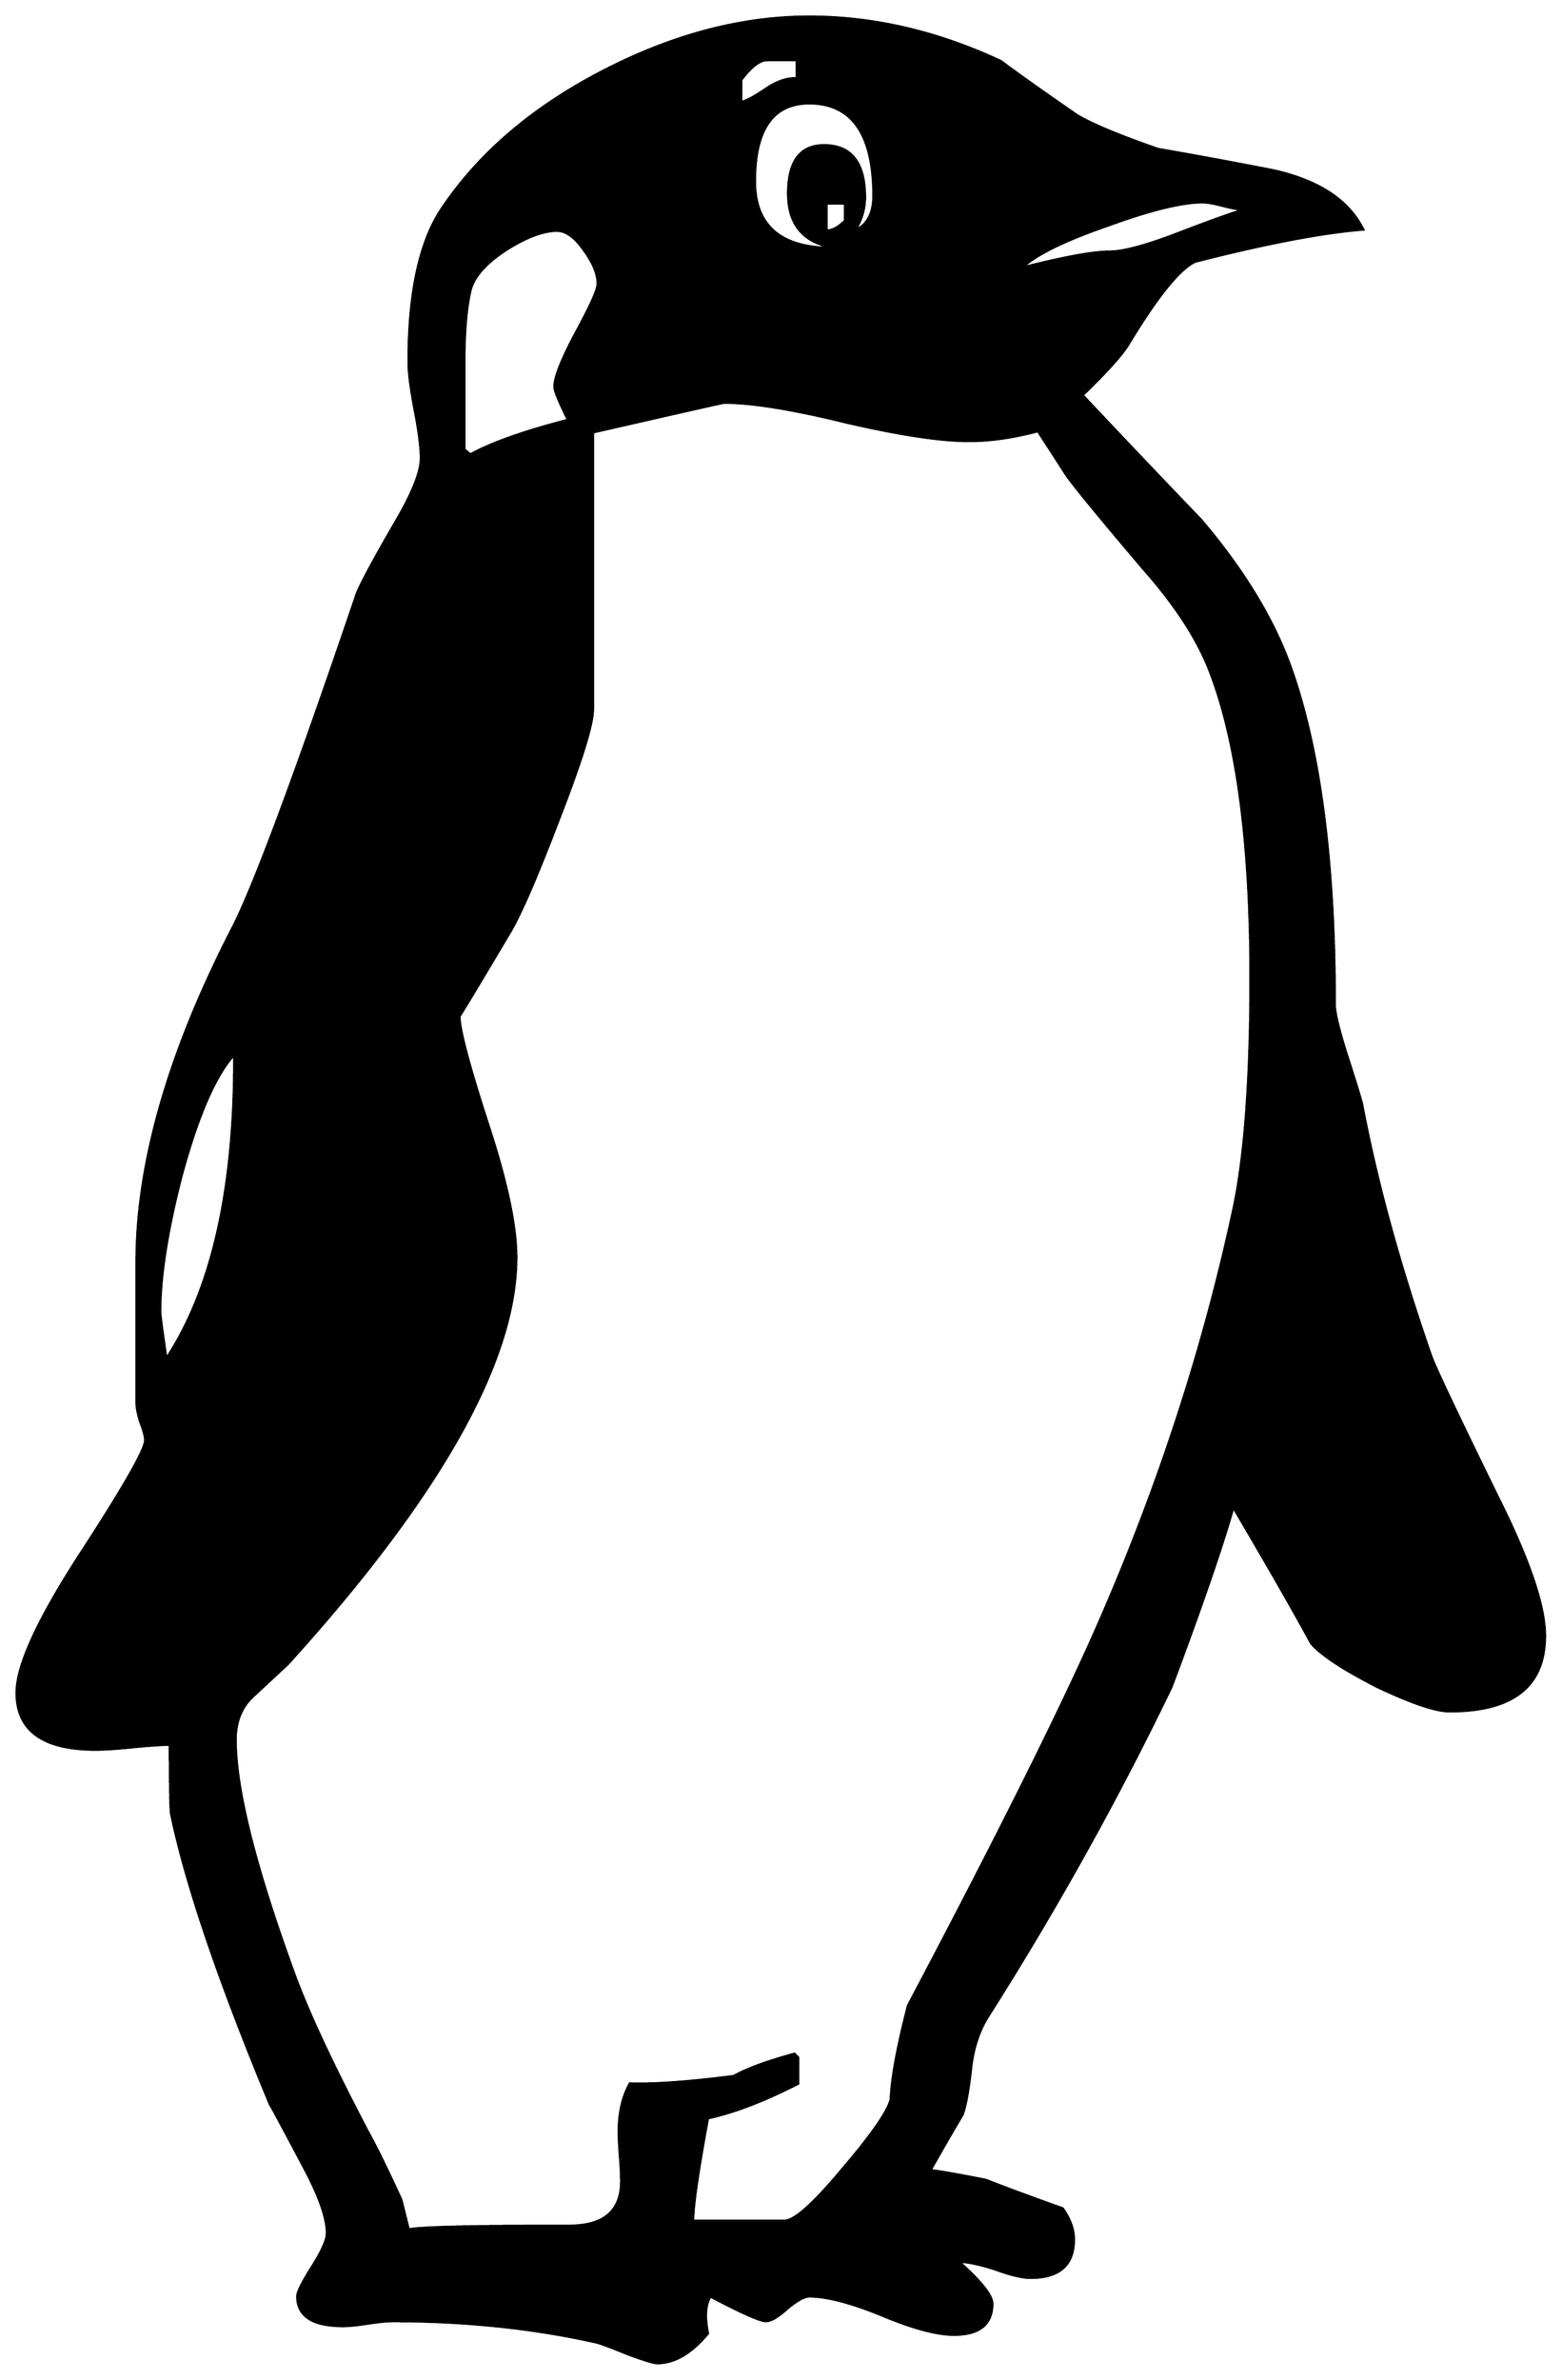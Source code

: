 


\begin{tikzpicture}[y=0.80pt, x=0.80pt, yscale=-1.0, xscale=1.0, inner sep=0pt, outer sep=0pt]
\begin{scope}[shift={(100.0,1715.0)},nonzero rule]
  \path[draw=.,fill=.,line width=1.600pt] (1318.0,-231.0) ..
    controls (1318.0,-190.333) and (1292.333,-170.0) ..
    (1241.0,-170.0) .. controls (1229.667,-170.0) and
    (1210.0,-176.667) .. (1182.0,-190.0) .. controls
    (1154.667,-204.0) and (1137.0,-215.667) .. (1129.0,-225.0) ..
    controls (1115.667,-249.667) and (1094.667,-286.333) ..
    (1066.0,-335.0) .. controls (1056.667,-302.333) and
    (1040.0,-254.0) .. (1016.0,-190.0) .. controls
    (972.667,-100.0) and (923.333,-11.333) .. (868.0,76.0) .. controls
    (860.667,87.333) and (856.0,101.0) .. (854.0,117.0) .. controls
    (852.0,135.667) and (849.667,148.667) .. (847.0,156.0) .. controls
    (841.0,166.0) and (832.333,181.0) .. (821.0,201.0) .. controls
    (831.0,202.333) and (846.0,205.0) .. (866.0,209.0) .. controls
    (879.333,214.333) and (900.0,222.0) .. (928.0,232.0) .. controls
    (934.0,240.667) and (937.0,249.0) .. (937.0,257.0) .. controls
    (937.0,277.667) and (925.333,288.0) .. (902.0,288.0) .. controls
    (895.333,288.0) and (885.667,285.667) .. (873.0,281.0) .. controls
    (860.333,277.0) and (850.667,275.0) .. (844.0,275.0) .. controls
    (862.0,291.0) and (871.0,302.333) .. (871.0,309.0) .. controls
    (871.0,325.667) and (860.667,334.0) .. (840.0,334.0) .. controls
    (826.0,334.0) and (806.333,328.667) .. (781.0,318.0) .. controls
    (756.333,308.0) and (737.0,303.0) .. (723.0,303.0) .. controls
    (719.0,303.0) and (713.0,306.333) .. (705.0,313.0) .. controls
    (697.667,319.667) and (692.0,323.0) .. (688.0,323.0) .. controls
    (683.333,323.0) and (668.333,316.333) .. (643.0,303.0) .. controls
    (639.0,309.667) and (638.333,319.667) .. (641.0,333.0) .. controls
    (627.667,349.0) and (614.0,357.0) .. (600.0,357.0) .. controls
    (597.333,357.0) and (589.667,354.667) .. (577.0,350.0) .. controls
    (562.333,344.0) and (553.333,340.667) .. (550.0,340.0) .. controls
    (499.333,328.667) and (444.667,323.0) .. (386.0,323.0) .. controls
    (381.333,323.0) and (374.667,323.667) .. (366.0,325.0) .. controls
    (357.333,326.333) and (350.667,327.0) .. (346.0,327.0) .. controls
    (321.333,327.0) and (309.0,319.0) .. (309.0,303.0) .. controls
    (309.0,299.667) and (313.0,291.667) .. (321.0,279.0) .. controls
    (329.0,266.333) and (333.0,257.333) .. (333.0,252.0) .. controls
    (333.0,240.0) and (327.0,222.667) .. (315.0,200.0) .. controls
    (297.0,166.0) and (287.667,148.667) .. (287.0,148.0) .. controls
    (245.667,48.667) and (219.0,-29.667) .. (207.0,-87.0) .. controls
    (206.333,-90.333) and (206.0,-109.0) .. (206.0,-143.0) ..
    controls (199.333,-143.0) and (189.333,-142.333) .. (176.0,-141.0)
    .. controls (162.667,-139.667) and (152.667,-139.0) ..
    (146.0,-139.0) .. controls (103.333,-139.0) and (82.0,-154.333)
    .. (82.0,-185.0) .. controls (82.0,-207.0) and (99.333,-244.667)
    .. (134.0,-298.0) .. controls (168.667,-351.333) and
    (186.0,-381.667) .. (186.0,-389.0) .. controls (186.0,-392.333)
    and (184.667,-397.333) .. (182.0,-404.0) .. controls
    (180.0,-410.667) and (179.0,-415.667) .. (179.0,-419.0) --
    (179.0,-533.0) .. controls (179.0,-613.0) and (205.0,-703.333)
    .. (257.0,-804.0) .. controls (274.333,-838.0) and
    (307.667,-927.667) .. (357.0,-1073.0) .. controls
    (359.667,-1080.333) and (369.667,-1099.0) .. (387.0,-1129.0) ..
    controls (401.667,-1153.667) and (409.0,-1171.667) ..
    (409.0,-1183.0) .. controls (409.0,-1191.667) and
    (407.333,-1204.667) .. (404.0,-1222.0) .. controls
    (400.667,-1239.333) and (399.0,-1252.333) .. (399.0,-1261.0) ..
    controls (399.0,-1317.0) and (408.0,-1358.333) ..
    (426.0,-1385.0) .. controls (456.0,-1429.667) and
    (499.333,-1466.667) .. (556.0,-1496.0) .. controls
    (612.667,-1525.333) and (668.333,-1540.0) .. (723.0,-1540.0) ..
    controls (775.0,-1540.0) and (826.667,-1528.0) ..
    (878.0,-1504.0) .. controls (891.333,-1494.0) and
    (912.0,-1479.333) .. (940.0,-1460.0) .. controls
    (952.667,-1452.667) and (974.333,-1443.667) .. (1005.0,-1433.0) ..
    controls (1035.667,-1427.667) and (1066.333,-1422.0) ..
    (1097.0,-1416.0) .. controls (1134.333,-1408.0) and
    (1159.0,-1392.0) .. (1171.0,-1368.0) .. controls
    (1137.667,-1365.333) and (1092.333,-1356.667) .. (1035.0,-1342.0) ..
    controls (1022.333,-1336.0) and (1004.333,-1313.667) ..
    (981.0,-1275.0) .. controls (975.667,-1266.333) and
    (963.333,-1252.667) .. (944.0,-1234.0) .. controls
    (976.0,-1200.0) and (1008.0,-1166.333) .. (1040.0,-1133.0) ..
    controls (1074.0,-1093.0) and (1098.0,-1053.667) ..
    (1112.0,-1015.0) .. controls (1136.0,-948.333) and
    (1148.0,-857.0) .. (1148.0,-741.0) .. controls
    (1148.0,-735.0) and (1151.0,-722.333) .. (1157.0,-703.0) ..
    controls (1164.333,-680.333) and (1168.667,-666.333) ..
    (1170.0,-661.0) .. controls (1182.0,-597.667) and
    (1200.667,-529.667) .. (1226.0,-457.0) .. controls
    (1229.333,-447.667) and (1247.333,-409.667) .. (1280.0,-343.0) ..
    controls (1305.333,-292.333) and (1318.0,-255.0) ..
    (1318.0,-231.0) -- cycle(1075.0,-1384.0) .. controls
    (1071.667,-1384.0) and (1066.0,-1385.0) .. (1058.0,-1387.0) ..
    controls (1050.667,-1389.0) and (1045.0,-1390.0) ..
    (1041.0,-1390.0) .. controls (1024.333,-1390.0) and
    (998.667,-1383.667) .. (964.0,-1371.0) .. controls
    (929.333,-1359.0) and (906.333,-1347.667) .. (895.0,-1337.0) ..
    controls (929.0,-1345.667) and (952.667,-1350.0) ..
    (966.0,-1350.0) .. controls (976.667,-1350.0) and
    (994.333,-1354.667) .. (1019.0,-1364.0) .. controls
    (1050.333,-1376.0) and (1069.0,-1382.667) .. (1075.0,-1384.0) --
    cycle(713.0,-1490.0) -- (713.0,-1505.0) -- (689.0,-1505.0)
    .. controls (683.0,-1505.0) and (676.0,-1499.667) ..
    (668.0,-1489.0) -- (668.0,-1471.0) .. controls
    (672.0,-1471.667) and (679.333,-1475.667) .. (690.0,-1483.0) ..
    controls (698.667,-1488.333) and (706.333,-1490.667) ..
    (713.0,-1490.0) -- cycle(775.0,-1395.0) .. controls
    (775.0,-1445.0) and (757.667,-1470.0) .. (723.0,-1470.0) ..
    controls (693.667,-1470.0) and (679.0,-1449.0) ..
    (679.0,-1407.0) .. controls (679.0,-1370.333) and
    (700.667,-1352.333) .. (744.0,-1353.0) .. controls
    (718.667,-1357.0) and (706.0,-1371.667) .. (706.0,-1397.0) ..
    controls (706.0,-1423.0) and (715.667,-1436.0) ..
    (735.0,-1436.0) .. controls (757.0,-1436.0) and
    (768.0,-1422.0) .. (768.0,-1394.0) .. controls
    (768.0,-1384.667) and (765.333,-1375.667) .. (760.0,-1367.0) ..
    controls (770.0,-1371.667) and (775.0,-1381.0) ..
    (775.0,-1395.0) -- cycle(752.0,-1375.0) -- (752.0,-1389.0)
    -- (737.0,-1389.0) -- (737.0,-1367.0) .. controls
    (741.667,-1367.0) and (746.667,-1369.667) .. (752.0,-1375.0) --
    cycle(552.0,-1324.0) .. controls (552.0,-1332.0) and
    (548.333,-1341.0) .. (541.0,-1351.0) .. controls
    (533.667,-1361.667) and (526.333,-1367.0) .. (519.0,-1367.0) ..
    controls (507.667,-1367.0) and (493.667,-1361.667) ..
    (477.0,-1351.0) .. controls (461.0,-1340.333) and
    (451.667,-1329.667) .. (449.0,-1319.0) .. controls
    (445.667,-1305.0) and (444.0,-1285.667) .. (444.0,-1261.0) --
    (444.0,-1190.0) -- (449.0,-1186.0) .. controls
    (465.667,-1195.333) and (492.0,-1204.667) .. (528.0,-1214.0) ..
    controls (520.667,-1228.667) and (517.0,-1237.667) ..
    (517.0,-1241.0) .. controls (517.0,-1248.333) and
    (522.667,-1262.667) .. (534.0,-1284.0) .. controls
    (546.0,-1306.0) and (552.0,-1319.333) .. (552.0,-1324.0) --
    cycle(1080.0,-763.0) .. controls (1080.0,-871.667) and
    (1069.0,-954.333) .. (1047.0,-1011.0) .. controls
    (1037.0,-1037.0) and (1019.0,-1064.667) .. (993.0,-1094.0) ..
    controls (955.667,-1138.0) and (934.667,-1163.667) ..
    (930.0,-1171.0) .. controls (925.333,-1178.333) and
    (918.0,-1189.667) .. (908.0,-1205.0) .. controls
    (888.0,-1199.667) and (869.333,-1197.0) .. (852.0,-1197.0) ..
    controls (829.333,-1197.0) and (796.333,-1202.0) ..
    (753.0,-1212.0) .. controls (709.667,-1222.667) and
    (676.667,-1228.0) .. (654.0,-1228.0) .. controls
    (653.333,-1228.0) and (618.0,-1220.0) .. (548.0,-1204.0) --
    (548.0,-980.0) .. controls (548.0,-968.0) and (538.667,-938.0)
    .. (520.0,-890.0) .. controls (502.667,-844.667) and
    (489.667,-814.667) .. (481.0,-800.0) .. controls (453.667,-754.0)
    and (440.0,-731.333) .. (440.0,-732.0) .. controls
    (440.0,-721.333) and (447.667,-692.333) .. (463.0,-645.0) ..
    controls (478.333,-598.333) and (486.0,-562.333) .. (486.0,-537.0)
    .. controls (486.0,-453.667) and (424.333,-344.0) ..
    (301.0,-208.0) .. controls (291.667,-199.333) and (282.333,-190.667)
    .. (273.0,-182.0) .. controls (263.667,-173.333) and
    (259.0,-161.667) .. (259.0,-147.0) .. controls (259.0,-107.0)
    and (275.0,-43.333) .. (307.0,44.0) .. controls (318.333,74.667)
    and (338.0,116.667) .. (366.0,170.0) .. controls (372.667,182.0)
    and (381.667,200.333) .. (393.0,225.0) .. controls (394.333,230.333)
    and (396.333,238.333) .. (399.0,249.0) .. controls (407.667,247.0)
    and (451.0,246.0) .. (529.0,246.0) .. controls (557.0,246.0)
    and (571.0,234.0) .. (571.0,210.0) .. controls (571.0,205.333)
    and (570.667,198.667) .. (570.0,190.0) .. controls (569.333,181.333)
    and (569.0,174.667) .. (569.0,170.0) .. controls (569.0,154.667)
    and (572.0,141.667) .. (578.0,131.0) .. controls (597.333,131.667)
    and (625.333,129.667) .. (662.0,125.0) .. controls (672.667,119.0)
    and (689.0,113.0) .. (711.0,107.0) -- (714.0,110.0) --
    (714.0,131.0) .. controls (686.667,145.0) and (662.333,154.333) ..
    (641.0,159.0) .. controls (633.0,202.333) and (629.0,230.0) ..
    (629.0,242.0) -- (703.0,242.0) .. controls (711.0,242.0) and
    (726.667,228.0) .. (750.0,200.0) .. controls (773.333,172.667) and
    (786.333,154.0) .. (789.0,144.0) .. controls (789.667,126.667) and
    (794.333,101.333) .. (803.0,68.0) .. controls (877.0,-72.0) and
    (928.667,-175.667) .. (958.0,-243.0) .. controls (1006.0,-353.0)
    and (1042.0,-463.667) .. (1066.0,-575.0) .. controls
    (1075.333,-618.333) and (1080.0,-681.0) .. (1080.0,-763.0) --
    cycle(258.0,-701.0) .. controls (242.667,-684.333) and
    (228.333,-651.333) .. (215.0,-602.0) .. controls (203.667,-558.0)
    and (198.0,-521.667) .. (198.0,-493.0) .. controls
    (198.0,-490.333) and (199.667,-477.667) .. (203.0,-455.0) ..
    controls (240.333,-511.667) and (258.667,-593.667) .. (258.0,-701.0)
    -- cycle;
\end{scope}

\end{tikzpicture}

